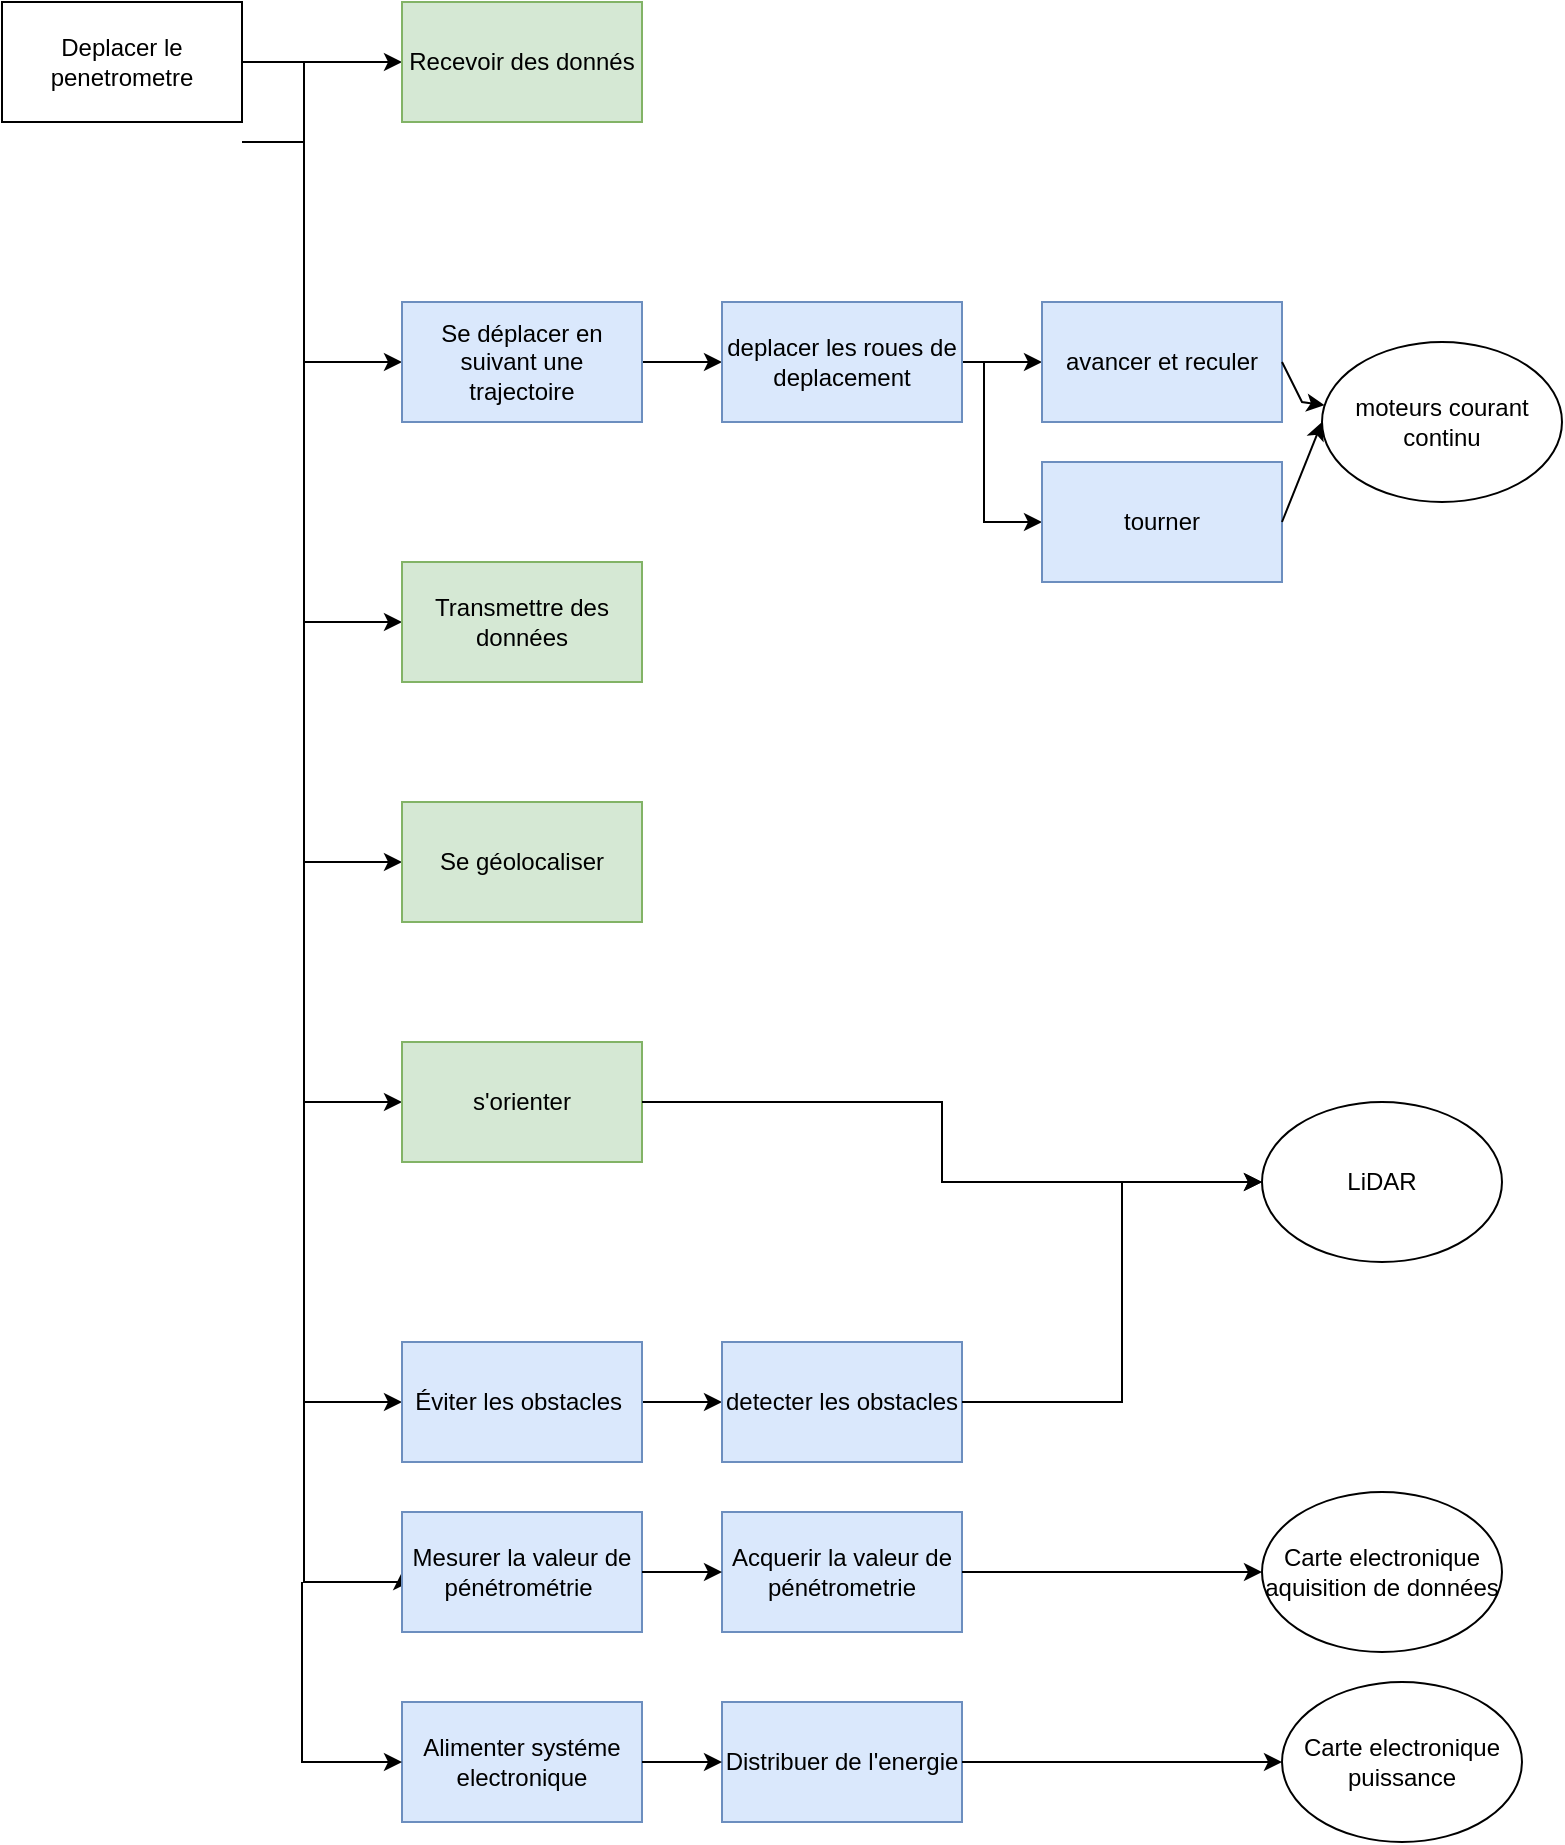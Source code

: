 <mxfile version="26.0.10">
  <diagram name="Page-1" id="l_A1BoyRMLz5qFvwIhAc">
    <mxGraphModel dx="1434" dy="738" grid="1" gridSize="10" guides="1" tooltips="1" connect="1" arrows="1" fold="1" page="1" pageScale="1" pageWidth="827" pageHeight="1169" math="0" shadow="0">
      <root>
        <mxCell id="0" />
        <mxCell id="1" parent="0" />
        <mxCell id="9Sg4c4JGDe0HvogplE-y-10" style="edgeStyle=orthogonalEdgeStyle;rounded=0;orthogonalLoop=1;jettySize=auto;html=1;exitX=1;exitY=0.5;exitDx=0;exitDy=0;entryX=0;entryY=0.5;entryDx=0;entryDy=0;" parent="1" source="9Sg4c4JGDe0HvogplE-y-1" target="9Sg4c4JGDe0HvogplE-y-2" edge="1">
          <mxGeometry relative="1" as="geometry" />
        </mxCell>
        <mxCell id="9Sg4c4JGDe0HvogplE-y-11" style="edgeStyle=orthogonalEdgeStyle;rounded=0;orthogonalLoop=1;jettySize=auto;html=1;exitX=1;exitY=0.5;exitDx=0;exitDy=0;entryX=0;entryY=0.5;entryDx=0;entryDy=0;" parent="1" source="9Sg4c4JGDe0HvogplE-y-1" target="9Sg4c4JGDe0HvogplE-y-7" edge="1">
          <mxGeometry relative="1" as="geometry">
            <mxPoint x="190" y="180" as="targetPoint" />
            <Array as="points">
              <mxPoint x="191" y="80" />
              <mxPoint x="191" y="230" />
            </Array>
          </mxGeometry>
        </mxCell>
        <mxCell id="9Sg4c4JGDe0HvogplE-y-12" style="edgeStyle=orthogonalEdgeStyle;rounded=0;orthogonalLoop=1;jettySize=auto;html=1;exitX=1;exitY=0.5;exitDx=0;exitDy=0;entryX=0;entryY=0.5;entryDx=0;entryDy=0;" parent="1" edge="1">
          <mxGeometry relative="1" as="geometry">
            <mxPoint x="240" y="480" as="targetPoint" />
            <Array as="points">
              <mxPoint x="191" y="120" />
              <mxPoint x="191" y="480" />
              <mxPoint x="240" y="480" />
            </Array>
            <mxPoint x="160" y="120" as="sourcePoint" />
          </mxGeometry>
        </mxCell>
        <mxCell id="9Sg4c4JGDe0HvogplE-y-13" style="edgeStyle=orthogonalEdgeStyle;rounded=0;orthogonalLoop=1;jettySize=auto;html=1;exitX=1;exitY=0.5;exitDx=0;exitDy=0;entryX=0;entryY=0.5;entryDx=0;entryDy=0;" parent="1" source="9Sg4c4JGDe0HvogplE-y-1" target="9Sg4c4JGDe0HvogplE-y-4" edge="1">
          <mxGeometry relative="1" as="geometry">
            <mxPoint x="190" y="360" as="targetPoint" />
            <Array as="points">
              <mxPoint x="191" y="80" />
              <mxPoint x="191" y="600" />
              <mxPoint x="240" y="600" />
            </Array>
          </mxGeometry>
        </mxCell>
        <mxCell id="9Sg4c4JGDe0HvogplE-y-14" style="edgeStyle=orthogonalEdgeStyle;rounded=0;orthogonalLoop=1;jettySize=auto;html=1;exitX=1;exitY=0.5;exitDx=0;exitDy=0;entryX=0;entryY=0.5;entryDx=0;entryDy=0;" parent="1" source="9Sg4c4JGDe0HvogplE-y-1" target="9Sg4c4JGDe0HvogplE-y-5" edge="1">
          <mxGeometry relative="1" as="geometry">
            <mxPoint x="190" y="440" as="targetPoint" />
            <Array as="points">
              <mxPoint x="191" y="80" />
              <mxPoint x="191" y="360" />
              <mxPoint x="240" y="360" />
            </Array>
          </mxGeometry>
        </mxCell>
        <mxCell id="9Sg4c4JGDe0HvogplE-y-15" style="edgeStyle=orthogonalEdgeStyle;rounded=0;orthogonalLoop=1;jettySize=auto;html=1;exitX=1;exitY=0.5;exitDx=0;exitDy=0;entryX=0;entryY=0.5;entryDx=0;entryDy=0;" parent="1" source="9Sg4c4JGDe0HvogplE-y-1" target="9Sg4c4JGDe0HvogplE-y-8" edge="1">
          <mxGeometry relative="1" as="geometry">
            <mxPoint x="190" y="520" as="targetPoint" />
            <Array as="points">
              <mxPoint x="191" y="80" />
              <mxPoint x="191" y="750" />
            </Array>
          </mxGeometry>
        </mxCell>
        <mxCell id="9Sg4c4JGDe0HvogplE-y-16" style="edgeStyle=orthogonalEdgeStyle;rounded=0;orthogonalLoop=1;jettySize=auto;html=1;exitX=1;exitY=0.5;exitDx=0;exitDy=0;entryX=0;entryY=0.5;entryDx=0;entryDy=0;" parent="1" source="9Sg4c4JGDe0HvogplE-y-1" target="9Sg4c4JGDe0HvogplE-y-9" edge="1">
          <mxGeometry relative="1" as="geometry">
            <mxPoint x="190" y="610" as="targetPoint" />
            <Array as="points">
              <mxPoint x="191" y="80" />
              <mxPoint x="191" y="840" />
              <mxPoint x="240" y="840" />
            </Array>
          </mxGeometry>
        </mxCell>
        <mxCell id="9Sg4c4JGDe0HvogplE-y-1" value="Deplacer le penetrometre" style="rounded=0;whiteSpace=wrap;html=1;" parent="1" vertex="1">
          <mxGeometry x="40" y="50" width="120" height="60" as="geometry" />
        </mxCell>
        <mxCell id="9Sg4c4JGDe0HvogplE-y-2" value="Recevoir des donnés" style="rounded=0;whiteSpace=wrap;html=1;fillColor=#d5e8d4;strokeColor=#82b366;" parent="1" vertex="1">
          <mxGeometry x="240" y="50" width="120" height="60" as="geometry" />
        </mxCell>
        <mxCell id="9Sg4c4JGDe0HvogplE-y-3" value="Se géolocaliser" style="rounded=0;whiteSpace=wrap;html=1;fillColor=#d5e8d4;strokeColor=#82b366;" parent="1" vertex="1">
          <mxGeometry x="240" y="450" width="120" height="60" as="geometry" />
        </mxCell>
        <mxCell id="9Sg4c4JGDe0HvogplE-y-4" value="s&#39;orienter" style="rounded=0;whiteSpace=wrap;html=1;fillColor=#d5e8d4;strokeColor=#82b366;" parent="1" vertex="1">
          <mxGeometry x="240" y="570" width="120" height="60" as="geometry" />
        </mxCell>
        <mxCell id="9Sg4c4JGDe0HvogplE-y-5" value="Transmettre des données" style="rounded=0;whiteSpace=wrap;html=1;fillColor=#d5e8d4;strokeColor=#82b366;" parent="1" vertex="1">
          <mxGeometry x="240" y="330" width="120" height="60" as="geometry" />
        </mxCell>
        <mxCell id="esCmZ7Aqd8bEiOWQM9XK-6" style="edgeStyle=orthogonalEdgeStyle;rounded=0;orthogonalLoop=1;jettySize=auto;html=1;exitX=1;exitY=0.5;exitDx=0;exitDy=0;entryX=0;entryY=0.5;entryDx=0;entryDy=0;" parent="1" source="9Sg4c4JGDe0HvogplE-y-7" target="esCmZ7Aqd8bEiOWQM9XK-1" edge="1">
          <mxGeometry relative="1" as="geometry" />
        </mxCell>
        <mxCell id="9Sg4c4JGDe0HvogplE-y-7" value="Se déplacer en suivant une&lt;br/&gt;trajectoire" style="rounded=0;whiteSpace=wrap;html=1;fillColor=#dae8fc;strokeColor=#6c8ebf;" parent="1" vertex="1">
          <mxGeometry x="240" y="200" width="120" height="60" as="geometry" />
        </mxCell>
        <mxCell id="esCmZ7Aqd8bEiOWQM9XK-9" style="edgeStyle=orthogonalEdgeStyle;rounded=0;orthogonalLoop=1;jettySize=auto;html=1;exitX=1;exitY=0.5;exitDx=0;exitDy=0;entryX=0;entryY=0.5;entryDx=0;entryDy=0;" parent="1" source="9Sg4c4JGDe0HvogplE-y-8" target="esCmZ7Aqd8bEiOWQM9XK-2" edge="1">
          <mxGeometry relative="1" as="geometry" />
        </mxCell>
        <mxCell id="9Sg4c4JGDe0HvogplE-y-8" value="Éviter les obstacles&amp;nbsp;" style="rounded=0;whiteSpace=wrap;html=1;fillColor=#dae8fc;strokeColor=#6c8ebf;" parent="1" vertex="1">
          <mxGeometry x="240" y="720" width="120" height="60" as="geometry" />
        </mxCell>
        <mxCell id="9Sg4c4JGDe0HvogplE-y-9" value="Mesurer la valeur de&lt;br/&gt;pénétrométrie&amp;nbsp;" style="rounded=0;whiteSpace=wrap;html=1;fillColor=#dae8fc;strokeColor=#6c8ebf;" parent="1" vertex="1">
          <mxGeometry x="240" y="805" width="120" height="60" as="geometry" />
        </mxCell>
        <mxCell id="esCmZ7Aqd8bEiOWQM9XK-7" style="edgeStyle=orthogonalEdgeStyle;rounded=0;orthogonalLoop=1;jettySize=auto;html=1;exitX=1;exitY=0.5;exitDx=0;exitDy=0;entryX=0;entryY=0.5;entryDx=0;entryDy=0;" parent="1" source="esCmZ7Aqd8bEiOWQM9XK-1" target="esCmZ7Aqd8bEiOWQM9XK-4" edge="1">
          <mxGeometry relative="1" as="geometry" />
        </mxCell>
        <mxCell id="esCmZ7Aqd8bEiOWQM9XK-8" style="edgeStyle=orthogonalEdgeStyle;rounded=0;orthogonalLoop=1;jettySize=auto;html=1;exitX=1;exitY=0.5;exitDx=0;exitDy=0;entryX=0;entryY=0.5;entryDx=0;entryDy=0;" parent="1" source="esCmZ7Aqd8bEiOWQM9XK-1" target="esCmZ7Aqd8bEiOWQM9XK-5" edge="1">
          <mxGeometry relative="1" as="geometry">
            <mxPoint x="530" y="310" as="targetPoint" />
            <Array as="points">
              <mxPoint x="531" y="230" />
              <mxPoint x="531" y="310" />
            </Array>
          </mxGeometry>
        </mxCell>
        <mxCell id="esCmZ7Aqd8bEiOWQM9XK-1" value="deplacer les roues de deplacement" style="rounded=0;whiteSpace=wrap;html=1;fillColor=#dae8fc;strokeColor=#6c8ebf;" parent="1" vertex="1">
          <mxGeometry x="400" y="200" width="120" height="60" as="geometry" />
        </mxCell>
        <mxCell id="esCmZ7Aqd8bEiOWQM9XK-2" value="detecter les obstacles" style="rounded=0;whiteSpace=wrap;html=1;fillColor=#dae8fc;strokeColor=#6c8ebf;" parent="1" vertex="1">
          <mxGeometry x="400" y="720" width="120" height="60" as="geometry" />
        </mxCell>
        <mxCell id="esCmZ7Aqd8bEiOWQM9XK-4" value="avancer et reculer" style="rounded=0;whiteSpace=wrap;html=1;fillColor=#dae8fc;strokeColor=#6c8ebf;" parent="1" vertex="1">
          <mxGeometry x="560" y="200" width="120" height="60" as="geometry" />
        </mxCell>
        <mxCell id="esCmZ7Aqd8bEiOWQM9XK-5" value="tourner" style="rounded=0;whiteSpace=wrap;html=1;fillColor=#dae8fc;strokeColor=#6c8ebf;" parent="1" vertex="1">
          <mxGeometry x="560" y="280" width="120" height="60" as="geometry" />
        </mxCell>
        <mxCell id="esCmZ7Aqd8bEiOWQM9XK-10" value="Acquerir la valeur de pénétrometrie" style="rounded=0;whiteSpace=wrap;html=1;fillColor=#dae8fc;strokeColor=#6c8ebf;" parent="1" vertex="1">
          <mxGeometry x="400" y="805" width="120" height="60" as="geometry" />
        </mxCell>
        <mxCell id="jVnBWM0VVythakfCwEQr-1" value="" style="endArrow=classic;html=1;rounded=0;exitX=1;exitY=0.5;exitDx=0;exitDy=0;entryX=0;entryY=0.5;entryDx=0;entryDy=0;" parent="1" source="9Sg4c4JGDe0HvogplE-y-9" target="esCmZ7Aqd8bEiOWQM9XK-10" edge="1">
          <mxGeometry width="50" height="50" relative="1" as="geometry">
            <mxPoint x="390" y="635" as="sourcePoint" />
            <mxPoint x="440" y="585" as="targetPoint" />
          </mxGeometry>
        </mxCell>
        <mxCell id="jVnBWM0VVythakfCwEQr-3" value="LiDAR" style="ellipse;whiteSpace=wrap;html=1;" parent="1" vertex="1">
          <mxGeometry x="670" y="600" width="120" height="80" as="geometry" />
        </mxCell>
        <mxCell id="Bs7GteQz3aZ0Pau7dRVE-1" value="moteurs courant continu" style="ellipse;whiteSpace=wrap;html=1;" parent="1" vertex="1">
          <mxGeometry x="700" y="220" width="120" height="80" as="geometry" />
        </mxCell>
        <mxCell id="vENFG6YwI5S9nAASl6ad-1" value="" style="endArrow=classic;html=1;rounded=0;entryX=0;entryY=0.5;entryDx=0;entryDy=0;" edge="1" parent="1" target="jVnBWM0VVythakfCwEQr-3">
          <mxGeometry width="50" height="50" relative="1" as="geometry">
            <mxPoint x="520" y="750" as="sourcePoint" />
            <mxPoint x="650" y="750" as="targetPoint" />
            <Array as="points">
              <mxPoint x="600" y="750" />
              <mxPoint x="600" y="640" />
            </Array>
          </mxGeometry>
        </mxCell>
        <mxCell id="vENFG6YwI5S9nAASl6ad-2" value="" style="endArrow=classic;html=1;rounded=0;exitX=1;exitY=0.5;exitDx=0;exitDy=0;" edge="1" parent="1" source="9Sg4c4JGDe0HvogplE-y-4">
          <mxGeometry width="50" height="50" relative="1" as="geometry">
            <mxPoint x="390" y="550" as="sourcePoint" />
            <mxPoint x="670" y="640" as="targetPoint" />
            <Array as="points">
              <mxPoint x="510" y="600" />
              <mxPoint x="510" y="640" />
            </Array>
          </mxGeometry>
        </mxCell>
        <mxCell id="vENFG6YwI5S9nAASl6ad-3" value="" style="endArrow=classic;html=1;rounded=0;exitX=1;exitY=0.5;exitDx=0;exitDy=0;" edge="1" parent="1" source="esCmZ7Aqd8bEiOWQM9XK-4" target="Bs7GteQz3aZ0Pau7dRVE-1">
          <mxGeometry width="50" height="50" relative="1" as="geometry">
            <mxPoint x="390" y="360" as="sourcePoint" />
            <mxPoint x="440" y="310" as="targetPoint" />
            <Array as="points">
              <mxPoint x="690" y="250" />
            </Array>
          </mxGeometry>
        </mxCell>
        <mxCell id="vENFG6YwI5S9nAASl6ad-4" value="" style="endArrow=classic;html=1;rounded=0;exitX=1;exitY=0.5;exitDx=0;exitDy=0;entryX=0;entryY=0.5;entryDx=0;entryDy=0;" edge="1" parent="1" source="esCmZ7Aqd8bEiOWQM9XK-5" target="Bs7GteQz3aZ0Pau7dRVE-1">
          <mxGeometry width="50" height="50" relative="1" as="geometry">
            <mxPoint x="390" y="360" as="sourcePoint" />
            <mxPoint x="440" y="310" as="targetPoint" />
          </mxGeometry>
        </mxCell>
        <mxCell id="vENFG6YwI5S9nAASl6ad-5" value="Carte electronique&lt;div&gt;puissance&lt;/div&gt;" style="ellipse;whiteSpace=wrap;html=1;" vertex="1" parent="1">
          <mxGeometry x="680" y="890" width="120" height="80" as="geometry" />
        </mxCell>
        <mxCell id="vENFG6YwI5S9nAASl6ad-6" value="Alimenter systéme electronique" style="rounded=0;whiteSpace=wrap;html=1;fillColor=#dae8fc;strokeColor=#6c8ebf;" vertex="1" parent="1">
          <mxGeometry x="240" y="900" width="120" height="60" as="geometry" />
        </mxCell>
        <mxCell id="vENFG6YwI5S9nAASl6ad-7" value="" style="endArrow=classic;html=1;rounded=0;entryX=0;entryY=0.5;entryDx=0;entryDy=0;" edge="1" parent="1" target="vENFG6YwI5S9nAASl6ad-6">
          <mxGeometry width="50" height="50" relative="1" as="geometry">
            <mxPoint x="190" y="840" as="sourcePoint" />
            <mxPoint x="440" y="620" as="targetPoint" />
            <Array as="points">
              <mxPoint x="190" y="930" />
            </Array>
          </mxGeometry>
        </mxCell>
        <mxCell id="vENFG6YwI5S9nAASl6ad-8" value="Carte electronique aquisition de données" style="ellipse;whiteSpace=wrap;html=1;" vertex="1" parent="1">
          <mxGeometry x="670" y="795" width="120" height="80" as="geometry" />
        </mxCell>
        <mxCell id="vENFG6YwI5S9nAASl6ad-9" value="Distribuer de l&#39;energie" style="rounded=0;whiteSpace=wrap;html=1;fillColor=#dae8fc;strokeColor=#6c8ebf;" vertex="1" parent="1">
          <mxGeometry x="400" y="900" width="120" height="60" as="geometry" />
        </mxCell>
        <mxCell id="vENFG6YwI5S9nAASl6ad-10" value="" style="endArrow=classic;html=1;rounded=0;exitX=1;exitY=0.5;exitDx=0;exitDy=0;entryX=0;entryY=0.5;entryDx=0;entryDy=0;" edge="1" parent="1" source="vENFG6YwI5S9nAASl6ad-6" target="vENFG6YwI5S9nAASl6ad-9">
          <mxGeometry width="50" height="50" relative="1" as="geometry">
            <mxPoint x="390" y="670" as="sourcePoint" />
            <mxPoint x="440" y="620" as="targetPoint" />
          </mxGeometry>
        </mxCell>
        <mxCell id="vENFG6YwI5S9nAASl6ad-11" value="" style="endArrow=classic;html=1;rounded=0;exitX=1;exitY=0.5;exitDx=0;exitDy=0;entryX=0;entryY=0.5;entryDx=0;entryDy=0;" edge="1" parent="1" source="esCmZ7Aqd8bEiOWQM9XK-10" target="vENFG6YwI5S9nAASl6ad-8">
          <mxGeometry width="50" height="50" relative="1" as="geometry">
            <mxPoint x="390" y="670" as="sourcePoint" />
            <mxPoint x="440" y="620" as="targetPoint" />
          </mxGeometry>
        </mxCell>
        <mxCell id="vENFG6YwI5S9nAASl6ad-12" value="" style="endArrow=classic;html=1;rounded=0;exitX=1;exitY=0.5;exitDx=0;exitDy=0;" edge="1" parent="1" source="vENFG6YwI5S9nAASl6ad-9" target="vENFG6YwI5S9nAASl6ad-5">
          <mxGeometry width="50" height="50" relative="1" as="geometry">
            <mxPoint x="390" y="670" as="sourcePoint" />
            <mxPoint x="440" y="620" as="targetPoint" />
          </mxGeometry>
        </mxCell>
      </root>
    </mxGraphModel>
  </diagram>
</mxfile>
